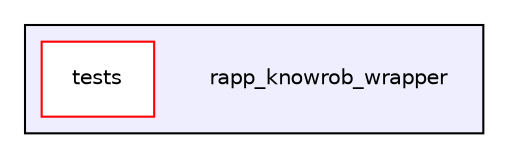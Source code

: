 digraph "/home/travis/rapp_temp/rapp-platform/rapp_knowrob_wrapper" {
  compound=true
  node [ fontsize="10", fontname="Helvetica"];
  edge [ labelfontsize="10", labelfontname="Helvetica"];
  subgraph clusterdir_b9c6e93e30e3f126d891607be0e32ec3 {
    graph [ bgcolor="#eeeeff", pencolor="black", label="" URL="dir_b9c6e93e30e3f126d891607be0e32ec3.html"];
    dir_b9c6e93e30e3f126d891607be0e32ec3 [shape=plaintext label="rapp_knowrob_wrapper"];
    dir_848f6c483a49a3c7b7daf07b6f57fd75 [shape=box label="tests" color="red" fillcolor="white" style="filled" URL="dir_848f6c483a49a3c7b7daf07b6f57fd75.html"];
  }
}
